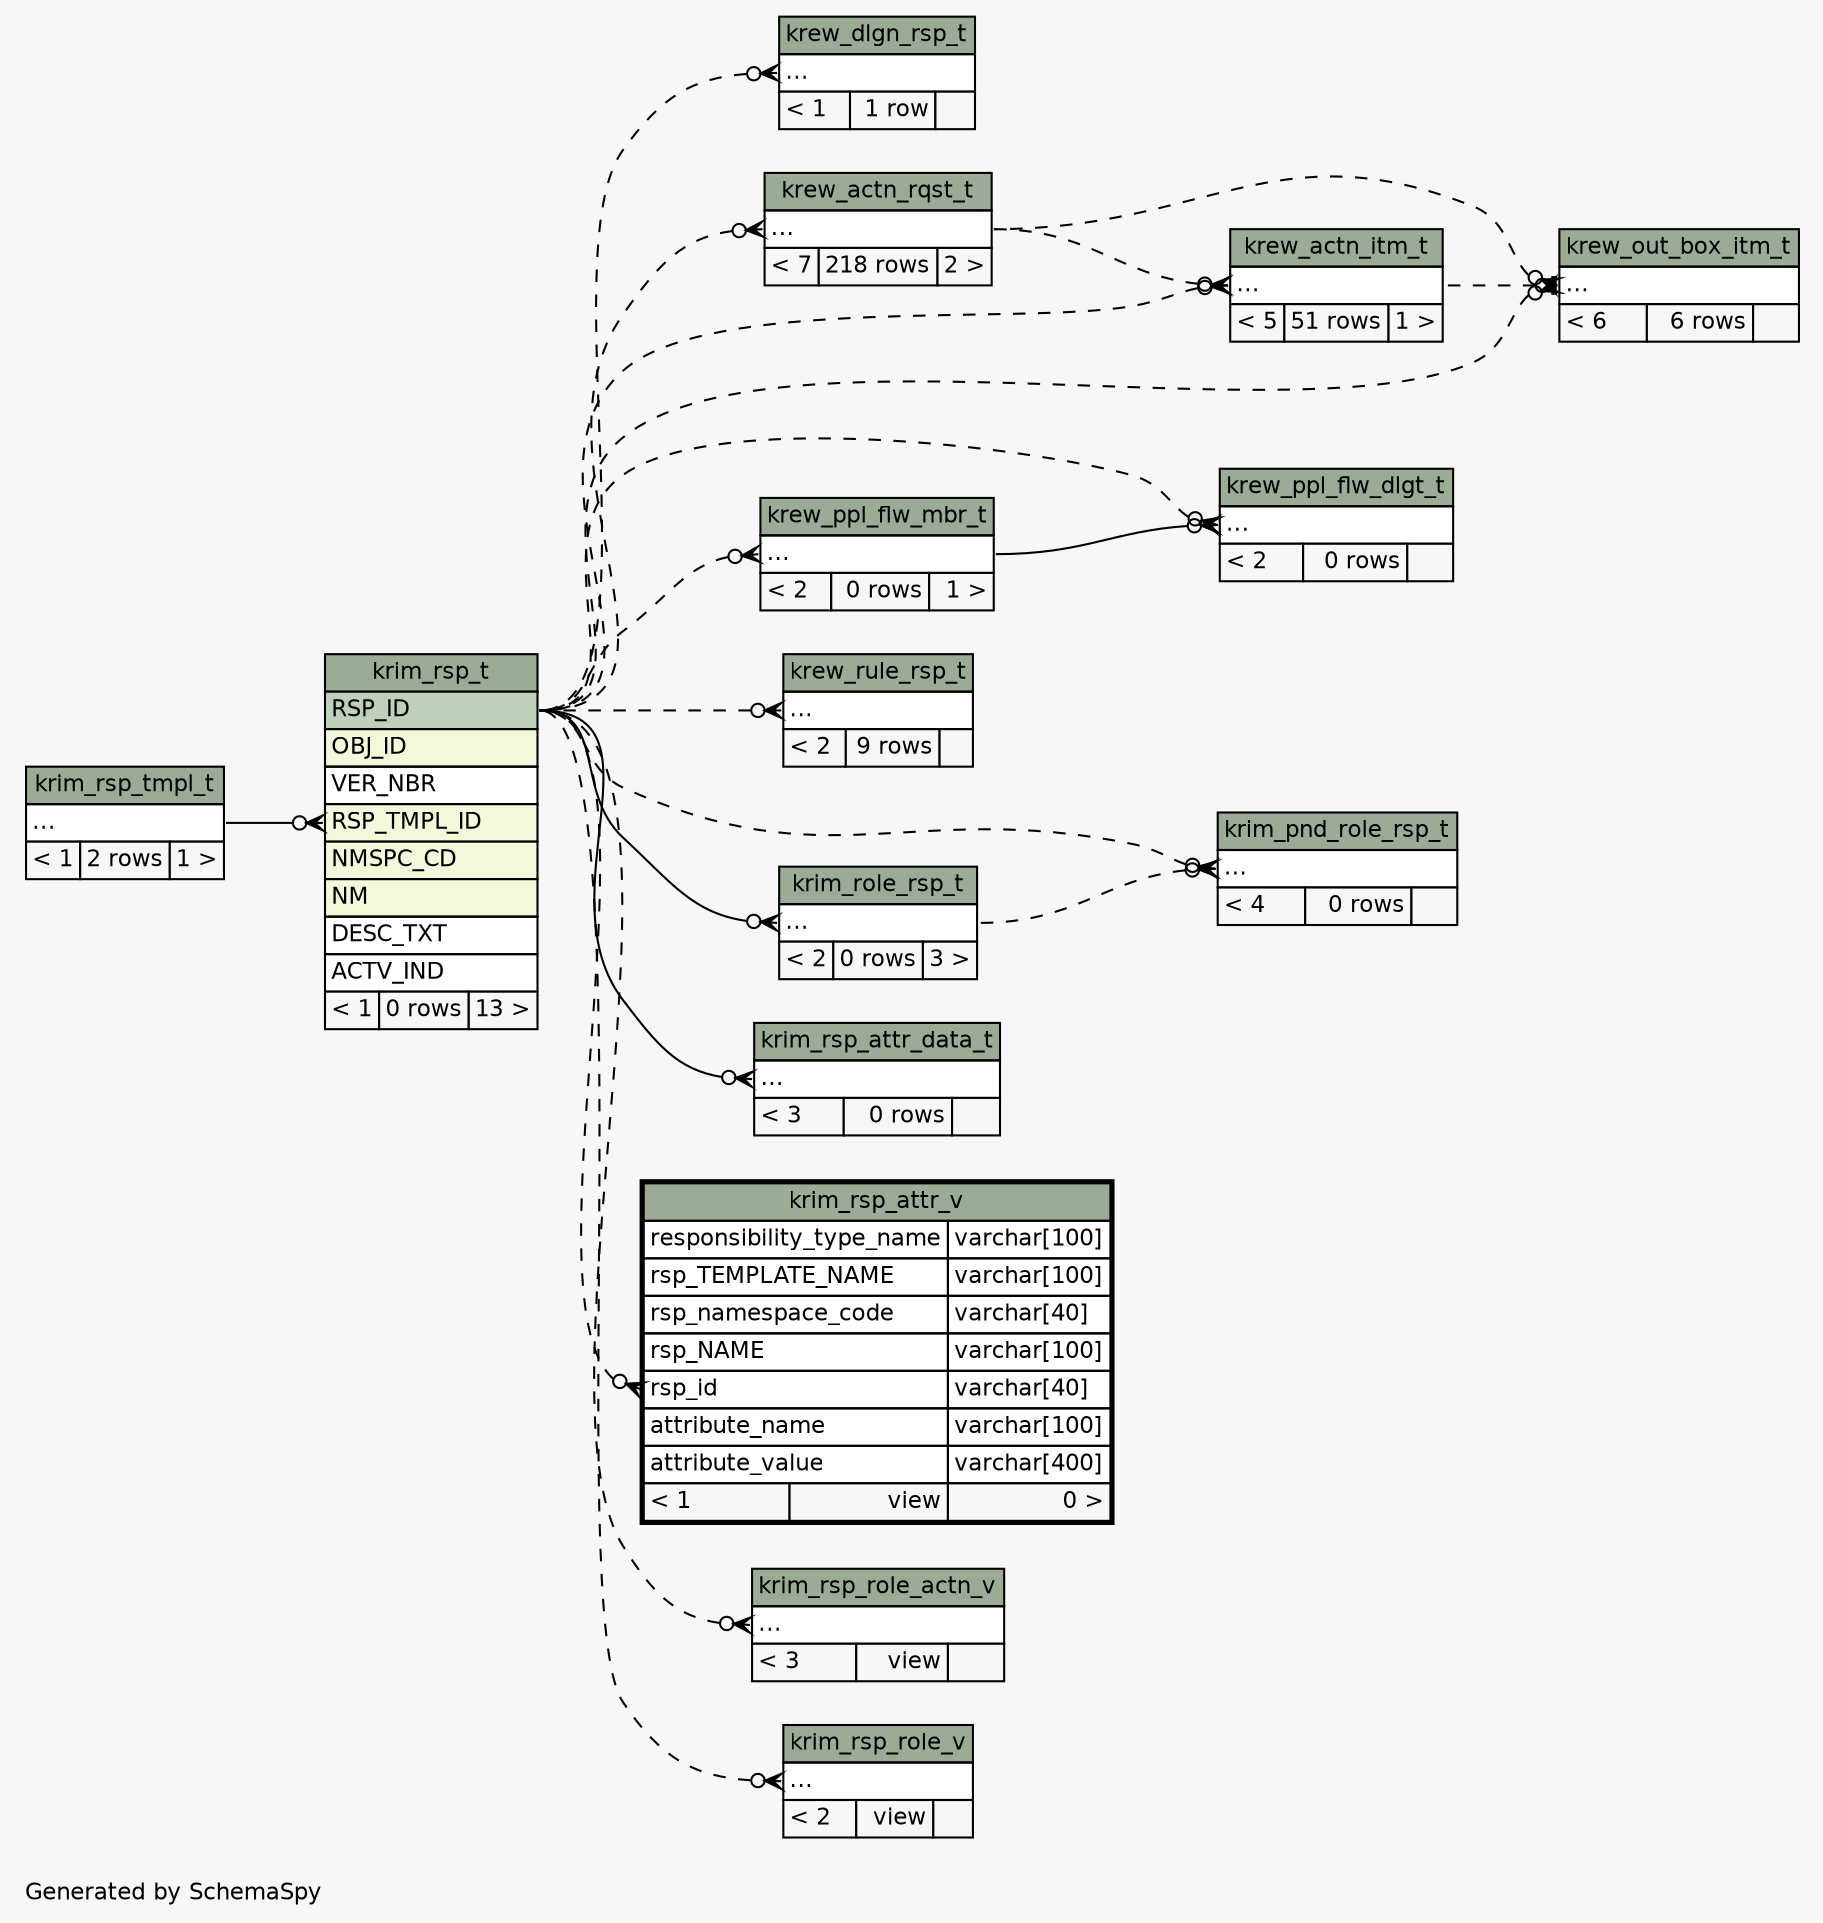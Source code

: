 // dot 2.28.0 on Mac OS X 10.7.2
// SchemaSpy rev 590
digraph "impliedTwoDegreesRelationshipsDiagram" {
  graph [
    rankdir="RL"
    bgcolor="#f7f7f7"
    label="\nGenerated by SchemaSpy"
    labeljust="l"
    nodesep="0.18"
    ranksep="0.46"
    fontname="Helvetica"
    fontsize="11"
  ];
  node [
    fontname="Helvetica"
    fontsize="11"
    shape="plaintext"
  ];
  edge [
    arrowsize="0.8"
  ];
  "krew_actn_itm_t":"elipses":w -> "krew_actn_rqst_t":"elipses":e [arrowhead=none dir=back arrowtail=crowodot style=dashed];
  "krew_actn_itm_t":"elipses":w -> "krim_rsp_t":"RSP_ID":e [arrowhead=none dir=back arrowtail=crowodot style=dashed];
  "krew_actn_rqst_t":"elipses":w -> "krim_rsp_t":"RSP_ID":e [arrowhead=none dir=back arrowtail=crowodot style=dashed];
  "krew_dlgn_rsp_t":"elipses":w -> "krim_rsp_t":"RSP_ID":e [arrowhead=none dir=back arrowtail=crowodot style=dashed];
  "krew_out_box_itm_t":"elipses":w -> "krew_actn_itm_t":"elipses":e [arrowhead=none dir=back arrowtail=teeodot style=dashed];
  "krew_out_box_itm_t":"elipses":w -> "krew_actn_rqst_t":"elipses":e [arrowhead=none dir=back arrowtail=crowodot style=dashed];
  "krew_out_box_itm_t":"elipses":w -> "krim_rsp_t":"RSP_ID":e [arrowhead=none dir=back arrowtail=crowodot style=dashed];
  "krew_ppl_flw_dlgt_t":"elipses":w -> "krew_ppl_flw_mbr_t":"elipses":e [arrowhead=none dir=back arrowtail=crowodot];
  "krew_ppl_flw_dlgt_t":"elipses":w -> "krim_rsp_t":"RSP_ID":e [arrowhead=none dir=back arrowtail=crowodot style=dashed];
  "krew_ppl_flw_mbr_t":"elipses":w -> "krim_rsp_t":"RSP_ID":e [arrowhead=none dir=back arrowtail=crowodot style=dashed];
  "krew_rule_rsp_t":"elipses":w -> "krim_rsp_t":"RSP_ID":e [arrowhead=none dir=back arrowtail=crowodot style=dashed];
  "krim_pnd_role_rsp_t":"elipses":w -> "krim_role_rsp_t":"elipses":e [arrowhead=none dir=back arrowtail=crowodot style=dashed];
  "krim_pnd_role_rsp_t":"elipses":w -> "krim_rsp_t":"RSP_ID":e [arrowhead=none dir=back arrowtail=crowodot style=dashed];
  "krim_role_rsp_t":"elipses":w -> "krim_rsp_t":"RSP_ID":e [arrowhead=none dir=back arrowtail=crowodot];
  "krim_rsp_attr_data_t":"elipses":w -> "krim_rsp_t":"RSP_ID":e [arrowhead=none dir=back arrowtail=crowodot];
  "krim_rsp_attr_v":"rsp_id":w -> "krim_rsp_t":"RSP_ID":e [arrowhead=none dir=back arrowtail=crowodot style=dashed];
  "krim_rsp_role_actn_v":"elipses":w -> "krim_rsp_t":"RSP_ID":e [arrowhead=none dir=back arrowtail=crowodot style=dashed];
  "krim_rsp_role_v":"elipses":w -> "krim_rsp_t":"RSP_ID":e [arrowhead=none dir=back arrowtail=crowodot style=dashed];
  "krim_rsp_t":"RSP_TMPL_ID":w -> "krim_rsp_tmpl_t":"elipses":e [arrowhead=none dir=back arrowtail=crowodot];
  "krew_actn_itm_t" [
    label=<
    <TABLE BORDER="0" CELLBORDER="1" CELLSPACING="0" BGCOLOR="#ffffff">
      <TR><TD COLSPAN="3" BGCOLOR="#9bab96" ALIGN="CENTER">krew_actn_itm_t</TD></TR>
      <TR><TD PORT="elipses" COLSPAN="3" ALIGN="LEFT">...</TD></TR>
      <TR><TD ALIGN="LEFT" BGCOLOR="#f7f7f7">&lt; 5</TD><TD ALIGN="RIGHT" BGCOLOR="#f7f7f7">51 rows</TD><TD ALIGN="RIGHT" BGCOLOR="#f7f7f7">1 &gt;</TD></TR>
    </TABLE>>
    URL="krew_actn_itm_t.html"
    tooltip="krew_actn_itm_t"
  ];
  "krew_actn_rqst_t" [
    label=<
    <TABLE BORDER="0" CELLBORDER="1" CELLSPACING="0" BGCOLOR="#ffffff">
      <TR><TD COLSPAN="3" BGCOLOR="#9bab96" ALIGN="CENTER">krew_actn_rqst_t</TD></TR>
      <TR><TD PORT="elipses" COLSPAN="3" ALIGN="LEFT">...</TD></TR>
      <TR><TD ALIGN="LEFT" BGCOLOR="#f7f7f7">&lt; 7</TD><TD ALIGN="RIGHT" BGCOLOR="#f7f7f7">218 rows</TD><TD ALIGN="RIGHT" BGCOLOR="#f7f7f7">2 &gt;</TD></TR>
    </TABLE>>
    URL="krew_actn_rqst_t.html"
    tooltip="krew_actn_rqst_t"
  ];
  "krew_dlgn_rsp_t" [
    label=<
    <TABLE BORDER="0" CELLBORDER="1" CELLSPACING="0" BGCOLOR="#ffffff">
      <TR><TD COLSPAN="3" BGCOLOR="#9bab96" ALIGN="CENTER">krew_dlgn_rsp_t</TD></TR>
      <TR><TD PORT="elipses" COLSPAN="3" ALIGN="LEFT">...</TD></TR>
      <TR><TD ALIGN="LEFT" BGCOLOR="#f7f7f7">&lt; 1</TD><TD ALIGN="RIGHT" BGCOLOR="#f7f7f7">1 row</TD><TD ALIGN="RIGHT" BGCOLOR="#f7f7f7">  </TD></TR>
    </TABLE>>
    URL="krew_dlgn_rsp_t.html"
    tooltip="krew_dlgn_rsp_t"
  ];
  "krew_out_box_itm_t" [
    label=<
    <TABLE BORDER="0" CELLBORDER="1" CELLSPACING="0" BGCOLOR="#ffffff">
      <TR><TD COLSPAN="3" BGCOLOR="#9bab96" ALIGN="CENTER">krew_out_box_itm_t</TD></TR>
      <TR><TD PORT="elipses" COLSPAN="3" ALIGN="LEFT">...</TD></TR>
      <TR><TD ALIGN="LEFT" BGCOLOR="#f7f7f7">&lt; 6</TD><TD ALIGN="RIGHT" BGCOLOR="#f7f7f7">6 rows</TD><TD ALIGN="RIGHT" BGCOLOR="#f7f7f7">  </TD></TR>
    </TABLE>>
    URL="krew_out_box_itm_t.html"
    tooltip="krew_out_box_itm_t"
  ];
  "krew_ppl_flw_dlgt_t" [
    label=<
    <TABLE BORDER="0" CELLBORDER="1" CELLSPACING="0" BGCOLOR="#ffffff">
      <TR><TD COLSPAN="3" BGCOLOR="#9bab96" ALIGN="CENTER">krew_ppl_flw_dlgt_t</TD></TR>
      <TR><TD PORT="elipses" COLSPAN="3" ALIGN="LEFT">...</TD></TR>
      <TR><TD ALIGN="LEFT" BGCOLOR="#f7f7f7">&lt; 2</TD><TD ALIGN="RIGHT" BGCOLOR="#f7f7f7">0 rows</TD><TD ALIGN="RIGHT" BGCOLOR="#f7f7f7">  </TD></TR>
    </TABLE>>
    URL="krew_ppl_flw_dlgt_t.html"
    tooltip="krew_ppl_flw_dlgt_t"
  ];
  "krew_ppl_flw_mbr_t" [
    label=<
    <TABLE BORDER="0" CELLBORDER="1" CELLSPACING="0" BGCOLOR="#ffffff">
      <TR><TD COLSPAN="3" BGCOLOR="#9bab96" ALIGN="CENTER">krew_ppl_flw_mbr_t</TD></TR>
      <TR><TD PORT="elipses" COLSPAN="3" ALIGN="LEFT">...</TD></TR>
      <TR><TD ALIGN="LEFT" BGCOLOR="#f7f7f7">&lt; 2</TD><TD ALIGN="RIGHT" BGCOLOR="#f7f7f7">0 rows</TD><TD ALIGN="RIGHT" BGCOLOR="#f7f7f7">1 &gt;</TD></TR>
    </TABLE>>
    URL="krew_ppl_flw_mbr_t.html"
    tooltip="krew_ppl_flw_mbr_t"
  ];
  "krew_rule_rsp_t" [
    label=<
    <TABLE BORDER="0" CELLBORDER="1" CELLSPACING="0" BGCOLOR="#ffffff">
      <TR><TD COLSPAN="3" BGCOLOR="#9bab96" ALIGN="CENTER">krew_rule_rsp_t</TD></TR>
      <TR><TD PORT="elipses" COLSPAN="3" ALIGN="LEFT">...</TD></TR>
      <TR><TD ALIGN="LEFT" BGCOLOR="#f7f7f7">&lt; 2</TD><TD ALIGN="RIGHT" BGCOLOR="#f7f7f7">9 rows</TD><TD ALIGN="RIGHT" BGCOLOR="#f7f7f7">  </TD></TR>
    </TABLE>>
    URL="krew_rule_rsp_t.html"
    tooltip="krew_rule_rsp_t"
  ];
  "krim_pnd_role_rsp_t" [
    label=<
    <TABLE BORDER="0" CELLBORDER="1" CELLSPACING="0" BGCOLOR="#ffffff">
      <TR><TD COLSPAN="3" BGCOLOR="#9bab96" ALIGN="CENTER">krim_pnd_role_rsp_t</TD></TR>
      <TR><TD PORT="elipses" COLSPAN="3" ALIGN="LEFT">...</TD></TR>
      <TR><TD ALIGN="LEFT" BGCOLOR="#f7f7f7">&lt; 4</TD><TD ALIGN="RIGHT" BGCOLOR="#f7f7f7">0 rows</TD><TD ALIGN="RIGHT" BGCOLOR="#f7f7f7">  </TD></TR>
    </TABLE>>
    URL="krim_pnd_role_rsp_t.html"
    tooltip="krim_pnd_role_rsp_t"
  ];
  "krim_role_rsp_t" [
    label=<
    <TABLE BORDER="0" CELLBORDER="1" CELLSPACING="0" BGCOLOR="#ffffff">
      <TR><TD COLSPAN="3" BGCOLOR="#9bab96" ALIGN="CENTER">krim_role_rsp_t</TD></TR>
      <TR><TD PORT="elipses" COLSPAN="3" ALIGN="LEFT">...</TD></TR>
      <TR><TD ALIGN="LEFT" BGCOLOR="#f7f7f7">&lt; 2</TD><TD ALIGN="RIGHT" BGCOLOR="#f7f7f7">0 rows</TD><TD ALIGN="RIGHT" BGCOLOR="#f7f7f7">3 &gt;</TD></TR>
    </TABLE>>
    URL="krim_role_rsp_t.html"
    tooltip="krim_role_rsp_t"
  ];
  "krim_rsp_attr_data_t" [
    label=<
    <TABLE BORDER="0" CELLBORDER="1" CELLSPACING="0" BGCOLOR="#ffffff">
      <TR><TD COLSPAN="3" BGCOLOR="#9bab96" ALIGN="CENTER">krim_rsp_attr_data_t</TD></TR>
      <TR><TD PORT="elipses" COLSPAN="3" ALIGN="LEFT">...</TD></TR>
      <TR><TD ALIGN="LEFT" BGCOLOR="#f7f7f7">&lt; 3</TD><TD ALIGN="RIGHT" BGCOLOR="#f7f7f7">0 rows</TD><TD ALIGN="RIGHT" BGCOLOR="#f7f7f7">  </TD></TR>
    </TABLE>>
    URL="krim_rsp_attr_data_t.html"
    tooltip="krim_rsp_attr_data_t"
  ];
  "krim_rsp_attr_v" [
    label=<
    <TABLE BORDER="2" CELLBORDER="1" CELLSPACING="0" BGCOLOR="#ffffff">
      <TR><TD COLSPAN="3" BGCOLOR="#9bab96" ALIGN="CENTER">krim_rsp_attr_v</TD></TR>
      <TR><TD PORT="responsibility_type_name" COLSPAN="2" ALIGN="LEFT">responsibility_type_name</TD><TD PORT="responsibility_type_name.type" ALIGN="LEFT">varchar[100]</TD></TR>
      <TR><TD PORT="rsp_TEMPLATE_NAME" COLSPAN="2" ALIGN="LEFT">rsp_TEMPLATE_NAME</TD><TD PORT="rsp_TEMPLATE_NAME.type" ALIGN="LEFT">varchar[100]</TD></TR>
      <TR><TD PORT="rsp_namespace_code" COLSPAN="2" ALIGN="LEFT">rsp_namespace_code</TD><TD PORT="rsp_namespace_code.type" ALIGN="LEFT">varchar[40]</TD></TR>
      <TR><TD PORT="rsp_NAME" COLSPAN="2" ALIGN="LEFT">rsp_NAME</TD><TD PORT="rsp_NAME.type" ALIGN="LEFT">varchar[100]</TD></TR>
      <TR><TD PORT="rsp_id" COLSPAN="2" ALIGN="LEFT">rsp_id</TD><TD PORT="rsp_id.type" ALIGN="LEFT">varchar[40]</TD></TR>
      <TR><TD PORT="attribute_name" COLSPAN="2" ALIGN="LEFT">attribute_name</TD><TD PORT="attribute_name.type" ALIGN="LEFT">varchar[100]</TD></TR>
      <TR><TD PORT="attribute_value" COLSPAN="2" ALIGN="LEFT">attribute_value</TD><TD PORT="attribute_value.type" ALIGN="LEFT">varchar[400]</TD></TR>
      <TR><TD ALIGN="LEFT" BGCOLOR="#f7f7f7">&lt; 1</TD><TD ALIGN="RIGHT" BGCOLOR="#f7f7f7">view</TD><TD ALIGN="RIGHT" BGCOLOR="#f7f7f7">0 &gt;</TD></TR>
    </TABLE>>
    URL="krim_rsp_attr_v.html"
    tooltip="krim_rsp_attr_v"
  ];
  "krim_rsp_role_actn_v" [
    label=<
    <TABLE BORDER="0" CELLBORDER="1" CELLSPACING="0" BGCOLOR="#ffffff">
      <TR><TD COLSPAN="3" BGCOLOR="#9bab96" ALIGN="CENTER">krim_rsp_role_actn_v</TD></TR>
      <TR><TD PORT="elipses" COLSPAN="3" ALIGN="LEFT">...</TD></TR>
      <TR><TD ALIGN="LEFT" BGCOLOR="#f7f7f7">&lt; 3</TD><TD ALIGN="RIGHT" BGCOLOR="#f7f7f7">view</TD><TD ALIGN="RIGHT" BGCOLOR="#f7f7f7">  </TD></TR>
    </TABLE>>
    URL="krim_rsp_role_actn_v.html"
    tooltip="krim_rsp_role_actn_v"
  ];
  "krim_rsp_role_v" [
    label=<
    <TABLE BORDER="0" CELLBORDER="1" CELLSPACING="0" BGCOLOR="#ffffff">
      <TR><TD COLSPAN="3" BGCOLOR="#9bab96" ALIGN="CENTER">krim_rsp_role_v</TD></TR>
      <TR><TD PORT="elipses" COLSPAN="3" ALIGN="LEFT">...</TD></TR>
      <TR><TD ALIGN="LEFT" BGCOLOR="#f7f7f7">&lt; 2</TD><TD ALIGN="RIGHT" BGCOLOR="#f7f7f7">view</TD><TD ALIGN="RIGHT" BGCOLOR="#f7f7f7">  </TD></TR>
    </TABLE>>
    URL="krim_rsp_role_v.html"
    tooltip="krim_rsp_role_v"
  ];
  "krim_rsp_t" [
    label=<
    <TABLE BORDER="0" CELLBORDER="1" CELLSPACING="0" BGCOLOR="#ffffff">
      <TR><TD COLSPAN="3" BGCOLOR="#9bab96" ALIGN="CENTER">krim_rsp_t</TD></TR>
      <TR><TD PORT="RSP_ID" COLSPAN="3" BGCOLOR="#bed1b8" ALIGN="LEFT">RSP_ID</TD></TR>
      <TR><TD PORT="OBJ_ID" COLSPAN="3" BGCOLOR="#f4f7da" ALIGN="LEFT">OBJ_ID</TD></TR>
      <TR><TD PORT="VER_NBR" COLSPAN="3" ALIGN="LEFT">VER_NBR</TD></TR>
      <TR><TD PORT="RSP_TMPL_ID" COLSPAN="3" BGCOLOR="#f4f7da" ALIGN="LEFT">RSP_TMPL_ID</TD></TR>
      <TR><TD PORT="NMSPC_CD" COLSPAN="3" BGCOLOR="#f4f7da" ALIGN="LEFT">NMSPC_CD</TD></TR>
      <TR><TD PORT="NM" COLSPAN="3" BGCOLOR="#f4f7da" ALIGN="LEFT">NM</TD></TR>
      <TR><TD PORT="DESC_TXT" COLSPAN="3" ALIGN="LEFT">DESC_TXT</TD></TR>
      <TR><TD PORT="ACTV_IND" COLSPAN="3" ALIGN="LEFT">ACTV_IND</TD></TR>
      <TR><TD ALIGN="LEFT" BGCOLOR="#f7f7f7">&lt; 1</TD><TD ALIGN="RIGHT" BGCOLOR="#f7f7f7">0 rows</TD><TD ALIGN="RIGHT" BGCOLOR="#f7f7f7">13 &gt;</TD></TR>
    </TABLE>>
    URL="krim_rsp_t.html"
    tooltip="krim_rsp_t"
  ];
  "krim_rsp_tmpl_t" [
    label=<
    <TABLE BORDER="0" CELLBORDER="1" CELLSPACING="0" BGCOLOR="#ffffff">
      <TR><TD COLSPAN="3" BGCOLOR="#9bab96" ALIGN="CENTER">krim_rsp_tmpl_t</TD></TR>
      <TR><TD PORT="elipses" COLSPAN="3" ALIGN="LEFT">...</TD></TR>
      <TR><TD ALIGN="LEFT" BGCOLOR="#f7f7f7">&lt; 1</TD><TD ALIGN="RIGHT" BGCOLOR="#f7f7f7">2 rows</TD><TD ALIGN="RIGHT" BGCOLOR="#f7f7f7">1 &gt;</TD></TR>
    </TABLE>>
    URL="krim_rsp_tmpl_t.html"
    tooltip="krim_rsp_tmpl_t"
  ];
}
